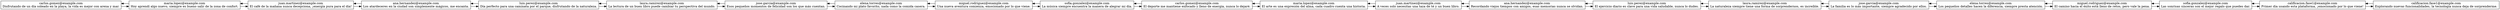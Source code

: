 digraph G {
rankdir=LR;
node [shape=record];
node0 [label="{carlos.gomez@example.com\nDisfrutando de un día soleado en la playa, la vida es mejor con arena y mar.}"];
node0 -> node1 ;
node1 -> node0 ;
node1 [label="{maria.lopez@example.com\nHoy aprendí algo nuevo, siempre es bueno salir de la zona de confort.}"];
node1 -> node2 ;
node2 -> node1 ;
node2 [label="{juan.martinez@example.com\nEl café de la mañana nunca decepciona, ¡energía pura para el día!}"];
node2 -> node3 ;
node3 -> node2 ;
node3 [label="{ana.hernandez@example.com\nLos atardeceres en la ciudad son simplemente mágicos, me encanta.}"];
node3 -> node4 ;
node4 -> node3 ;
node4 [label="{luis.perez@example.com\nDía perfecto para una caminata por el parque, disfrutando de la naturaleza.}"];
node4 -> node5 ;
node5 -> node4 ;
node5 [label="{laura.ramirez@example.com\nLa lectura de un buen libro puede cambiar tu perspectiva del mundo.}"];
node5 -> node6 ;
node6 -> node5 ;
node6 [label="{jose.garcia@example.com\nEsos pequeños momentos de felicidad son los que más cuentan.}"];
node6 -> node7 ;
node7 -> node6 ;
node7 [label="{elena.torres@example.com\nCocinando mi plato favorito, nada como la comida casera.}"];
node7 -> node8 ;
node8 -> node7 ;
node8 [label="{miguel.rodriguez@example.com\nUna nueva aventura comienza, emocionado por lo que viene.}"];
node8 -> node9 ;
node9 -> node8 ;
node9 [label="{sofia.gonzalez@example.com\nLa música siempre encuentra la manera de alegrar mi día.}"];
node9 -> node10 ;
node10 -> node9 ;
node10 [label="{carlos.gomez@example.com\nEl deporte me mantiene enfocado y lleno de energía, nunca lo dejaré.}"];
node10 -> node11 ;
node11 -> node10 ;
node11 [label="{maria.lopez@example.com\nEl arte es una expresión del alma, cada cuadro cuenta una historia.}"];
node11 -> node12 ;
node12 -> node11 ;
node12 [label="{juan.martinez@example.com\nA veces solo necesitas una taza de té y un buen libro.}"];
node12 -> node13 ;
node13 -> node12 ;
node13 [label="{ana.hernandez@example.com\nRecordando viejos tiempos con amigos, esas memorias nunca se olvidan.}"];
node13 -> node14 ;
node14 -> node13 ;
node14 [label="{luis.perez@example.com\nEl ejercicio diario es clave para una vida saludable, nunca lo dudes.}"];
node14 -> node15 ;
node15 -> node14 ;
node15 [label="{laura.ramirez@example.com\nLa naturaleza siempre tiene una forma de sorprendernos, es increíble.}"];
node15 -> node16 ;
node16 -> node15 ;
node16 [label="{jose.garcia@example.com\nLa familia es lo más importante, siempre agradecido por ellos.}"];
node16 -> node17 ;
node17 -> node16 ;
node17 [label="{elena.torres@example.com\nLos pequeños detalles hacen la diferencia, siempre presta atención.}"];
node17 -> node18 ;
node18 -> node17 ;
node18 [label="{miguel.rodriguez@example.com\nEl camino hacia el éxito está lleno de retos, pero vale la pena.}"];
node18 -> node19 ;
node19 -> node18 ;
node19 [label="{sofia.gonzalez@example.com\nLas sonrisas sinceras son el mejor regalo que puedes dar.}"];
node19 -> node20 ;
node20 -> node19 ;
node20 [label="{calificacion.fase1@example.com\nPrimer día usando esta plataforma, ¡emocionado por lo que viene!}"];
node20 -> node21 ;
node21 -> node20 ;
node21 [label="{calificacion.fase1@example.com\nExplorando nuevas funcionalidades, la tecnología nunca deja de sorprenderme.}"];
}
